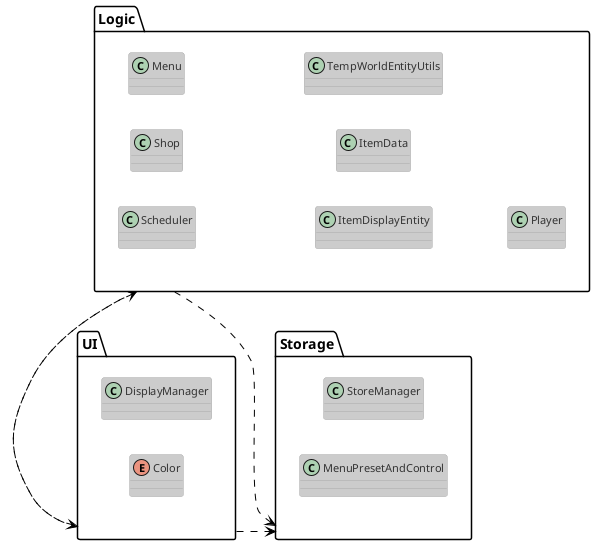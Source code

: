 @startuml package diagram
!theme reddress-lightblue

left to right direction

package "UI" <<folder>> {
   class DisplayManager
   enum Color
}

package "Logic" <<folder>> {
   class Scheduler
   class Shop
   class Menu
   class ItemDisplayEntity
   class ItemData
   class TempWorldEntityUtils
   class Player
}

package "Storage" <<folder>> {
   class StoreManager
   class MenuPresetAndControl
}

UI ..> Logic
Logic ..> UI
Logic ..> Storage
UI ..> Storage

@enduml